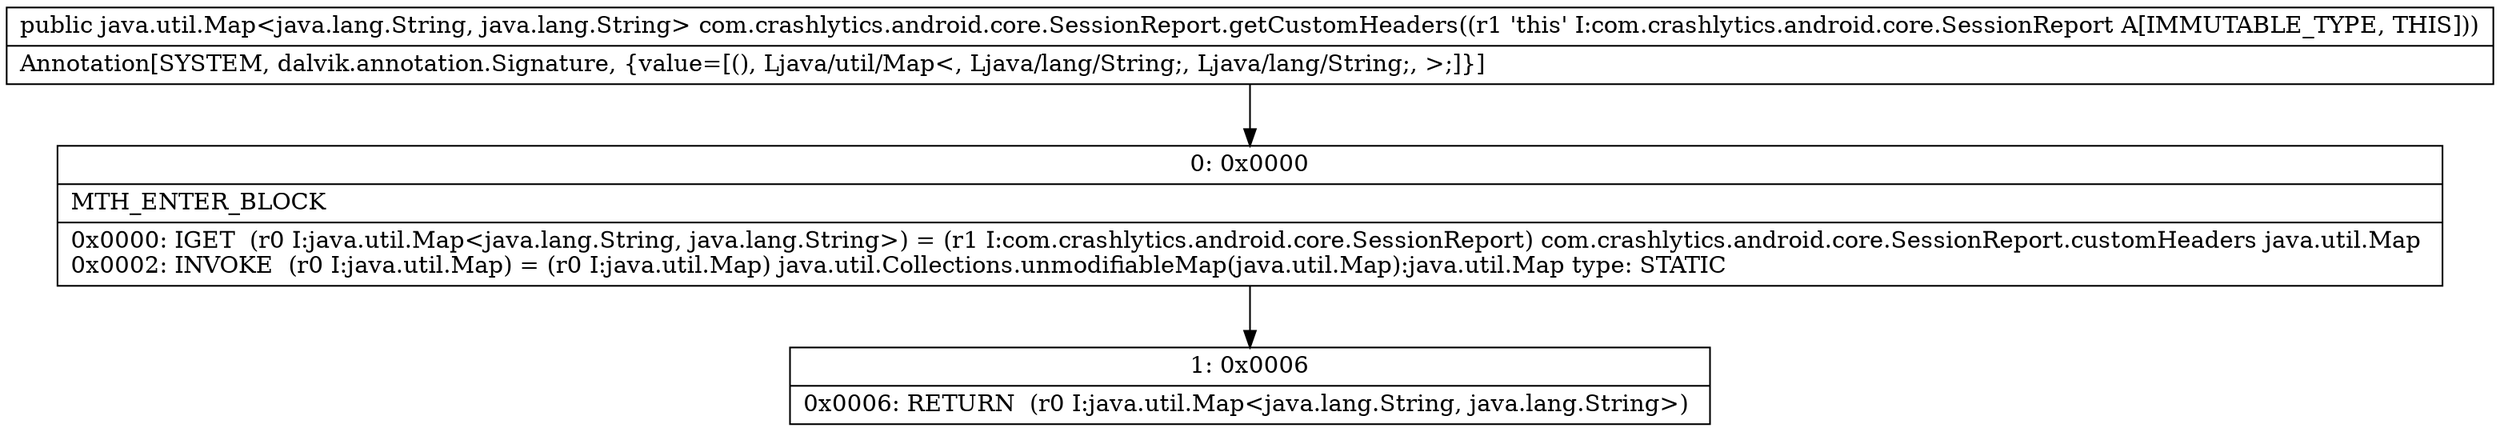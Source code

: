digraph "CFG forcom.crashlytics.android.core.SessionReport.getCustomHeaders()Ljava\/util\/Map;" {
Node_0 [shape=record,label="{0\:\ 0x0000|MTH_ENTER_BLOCK\l|0x0000: IGET  (r0 I:java.util.Map\<java.lang.String, java.lang.String\>) = (r1 I:com.crashlytics.android.core.SessionReport) com.crashlytics.android.core.SessionReport.customHeaders java.util.Map \l0x0002: INVOKE  (r0 I:java.util.Map) = (r0 I:java.util.Map) java.util.Collections.unmodifiableMap(java.util.Map):java.util.Map type: STATIC \l}"];
Node_1 [shape=record,label="{1\:\ 0x0006|0x0006: RETURN  (r0 I:java.util.Map\<java.lang.String, java.lang.String\>) \l}"];
MethodNode[shape=record,label="{public java.util.Map\<java.lang.String, java.lang.String\> com.crashlytics.android.core.SessionReport.getCustomHeaders((r1 'this' I:com.crashlytics.android.core.SessionReport A[IMMUTABLE_TYPE, THIS]))  | Annotation[SYSTEM, dalvik.annotation.Signature, \{value=[(), Ljava\/util\/Map\<, Ljava\/lang\/String;, Ljava\/lang\/String;, \>;]\}]\l}"];
MethodNode -> Node_0;
Node_0 -> Node_1;
}

